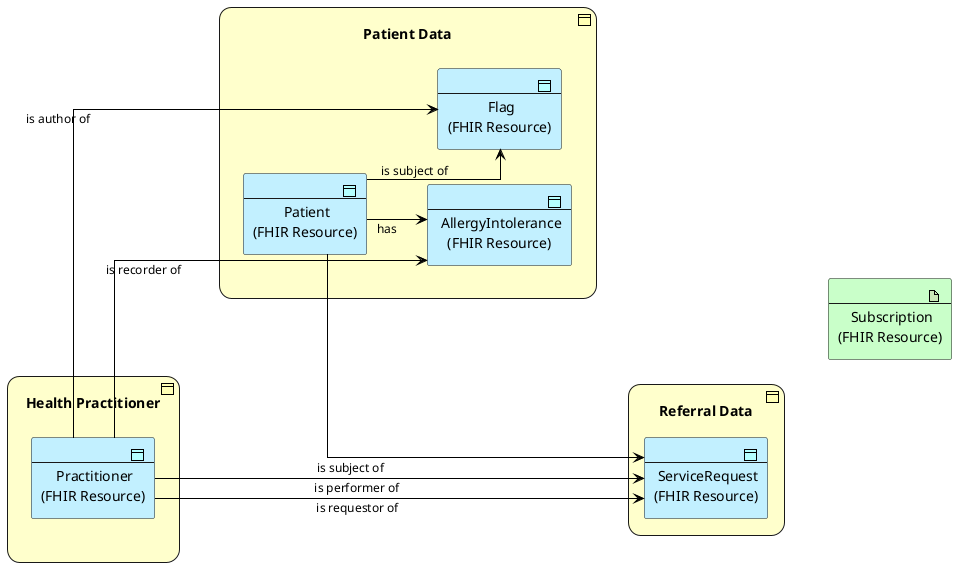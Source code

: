@startuml
!include <archimate/Archimate>

left to right direction
skinparam linetype ortho

skinparam <<verb>> {
  roundCorner 25
}


sprite $bDataObject jar:archimate/business-object


' Manufacture a parent Resource class...
rectangle "Patient Data" as clPatient <<$bDataObject>> <<verb>> #Business {
  Application_DataObject(rsPatient, "Patient\n(FHIR Resource)")
  Application_DataObject(rsFlag,    "Flag\n(FHIR Resource)")
  Application_DataObject(rsAllergyIntolerance, "AllergyIntolerance\n(FHIR Resource)")
}

rectangle "Health Practitioner" as clPractitioner <<$bDataObject>> <<verb>> #Business {
  Application_DataObject(rsPractitioner, "Practitioner\n(FHIR Resource)")
}

rectangle "Referral Data" as clReferral <<$bDataObject>> <<verb>> #Business {
  Application_DataObject(rsServiceRequest, "ServiceRequest\n(FHIR Resource)")
}

Technology_Artifact(rsSubscription, "Subscription\n(FHIR Resource)")

url of rsPatient is [[StructureDefinition-NZCentralRegionPatient.html]]
url of rsPractitioner is [[StructureDefinition-NZCentralRegionPractitioner.html]]

clPractitioner -[hidden]-> clPatient
rsPatient --> rsFlag: is subject of
rsPatient --> rsAllergyIntolerance: has
rsPatient -> rsServiceRequest: is subject of

rsPractitioner --> rsFlag: is author of
rsPractitioner --> rsAllergyIntolerance: is recorder of

rsPractitioner ----> rsServiceRequest: is requestor of
rsPractitioner ----> rsServiceRequest: is performer of

rsPatient --[hidden]--> rsSubscription
@enduml